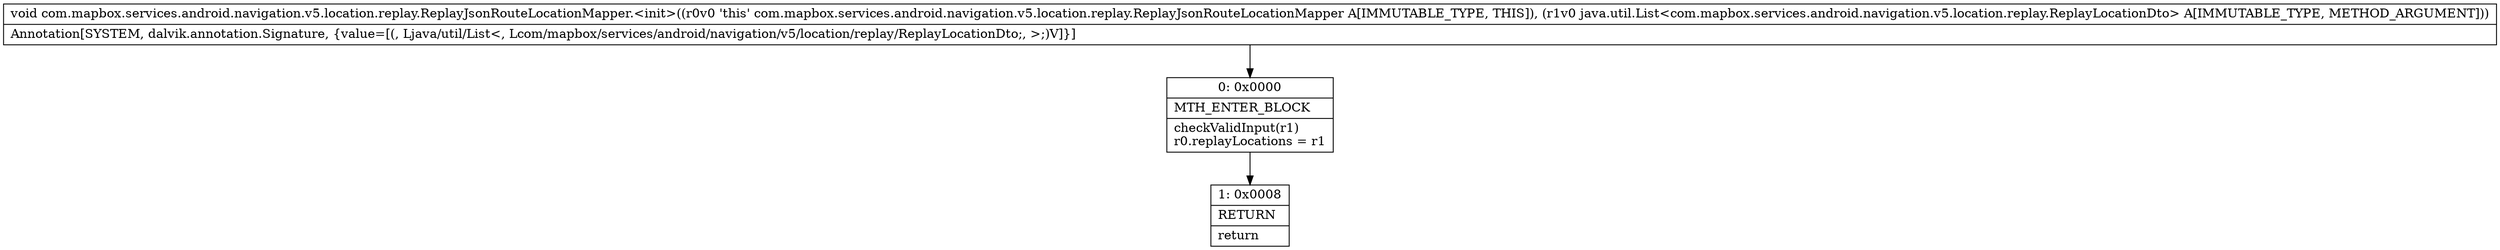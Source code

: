 digraph "CFG forcom.mapbox.services.android.navigation.v5.location.replay.ReplayJsonRouteLocationMapper.\<init\>(Ljava\/util\/List;)V" {
Node_0 [shape=record,label="{0\:\ 0x0000|MTH_ENTER_BLOCK\l|checkValidInput(r1)\lr0.replayLocations = r1\l}"];
Node_1 [shape=record,label="{1\:\ 0x0008|RETURN\l|return\l}"];
MethodNode[shape=record,label="{void com.mapbox.services.android.navigation.v5.location.replay.ReplayJsonRouteLocationMapper.\<init\>((r0v0 'this' com.mapbox.services.android.navigation.v5.location.replay.ReplayJsonRouteLocationMapper A[IMMUTABLE_TYPE, THIS]), (r1v0 java.util.List\<com.mapbox.services.android.navigation.v5.location.replay.ReplayLocationDto\> A[IMMUTABLE_TYPE, METHOD_ARGUMENT]))  | Annotation[SYSTEM, dalvik.annotation.Signature, \{value=[(, Ljava\/util\/List\<, Lcom\/mapbox\/services\/android\/navigation\/v5\/location\/replay\/ReplayLocationDto;, \>;)V]\}]\l}"];
MethodNode -> Node_0;
Node_0 -> Node_1;
}

